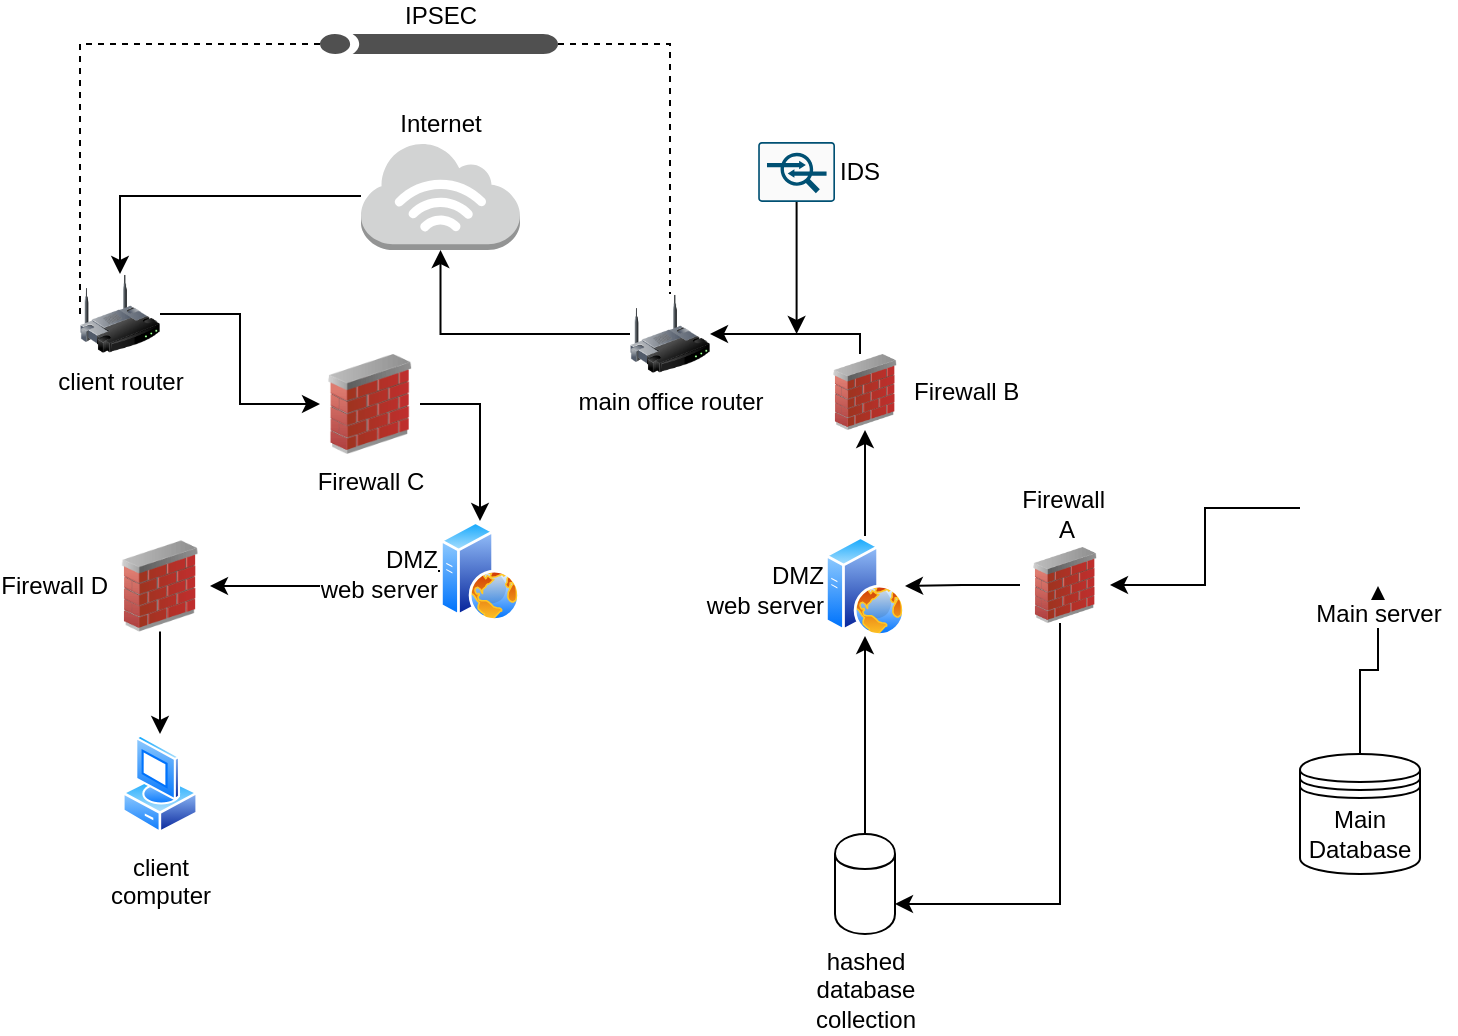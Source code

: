 <mxfile version="13.2.3" type="device"><diagram id="ZnDlUoKFqXpn-vaYtYUQ" name="Page-1"><mxGraphModel dx="2272" dy="751" grid="1" gridSize="10" guides="1" tooltips="1" connect="1" arrows="1" fold="1" page="1" pageScale="1" pageWidth="850" pageHeight="1100" math="0" shadow="0"><root><mxCell id="0"/><mxCell id="1" parent="0"/><mxCell id="E3sxaYDDyseFAgQ-YkL6-18" style="edgeStyle=orthogonalEdgeStyle;rounded=0;orthogonalLoop=1;jettySize=auto;html=1;" parent="1" source="E3sxaYDDyseFAgQ-YkL6-1" target="E3sxaYDDyseFAgQ-YkL6-3" edge="1"><mxGeometry relative="1" as="geometry"/></mxCell><mxCell id="E3sxaYDDyseFAgQ-YkL6-1" value="Main&lt;br&gt;Database" style="shape=datastore;whiteSpace=wrap;html=1;verticalAlign=middle;" parent="1" vertex="1"><mxGeometry x="-110" y="450" width="60" height="60" as="geometry"/></mxCell><mxCell id="E3sxaYDDyseFAgQ-YkL6-8" style="edgeStyle=orthogonalEdgeStyle;rounded=0;orthogonalLoop=1;jettySize=auto;html=1;" parent="1" source="q1_GbnfR9idNq1aAvDQ1-1" target="E3sxaYDDyseFAgQ-YkL6-7" edge="1"><mxGeometry relative="1" as="geometry"><Array as="points"><mxPoint x="-330" y="240"/></Array></mxGeometry></mxCell><mxCell id="E3sxaYDDyseFAgQ-YkL6-3" value="Main server" style="shape=image;html=1;verticalAlign=top;verticalLabelPosition=bottom;labelBackgroundColor=#ffffff;imageAspect=0;aspect=fixed;image=https://cdn2.iconfinder.com/data/icons/whcompare-isometric-web-hosting-servers/50/server-128.png" parent="1" vertex="1"><mxGeometry x="-110" y="288" width="78" height="78" as="geometry"/></mxCell><mxCell id="E3sxaYDDyseFAgQ-YkL6-16" style="edgeStyle=orthogonalEdgeStyle;rounded=0;orthogonalLoop=1;jettySize=auto;html=1;" parent="1" source="cTF22vVgcDHajbKTjo2b-4" target="E3sxaYDDyseFAgQ-YkL6-19" edge="1"><mxGeometry relative="1" as="geometry"><mxPoint x="-760" y="400" as="targetPoint"/></mxGeometry></mxCell><mxCell id="E3sxaYDDyseFAgQ-YkL6-15" style="edgeStyle=orthogonalEdgeStyle;rounded=0;orthogonalLoop=1;jettySize=auto;html=1;" parent="1" source="E3sxaYDDyseFAgQ-YkL6-6" target="E3sxaYDDyseFAgQ-YkL6-5" edge="1"><mxGeometry relative="1" as="geometry"/></mxCell><mxCell id="E3sxaYDDyseFAgQ-YkL6-6" value="Internet" style="outlineConnect=0;dashed=0;verticalLabelPosition=top;verticalAlign=bottom;align=center;html=1;shape=mxgraph.aws3.internet_3;fillColor=#D2D3D3;gradientColor=none;labelPosition=center;" parent="1" vertex="1"><mxGeometry x="-579.5" y="144" width="79.5" height="54" as="geometry"/></mxCell><mxCell id="E3sxaYDDyseFAgQ-YkL6-14" style="edgeStyle=orthogonalEdgeStyle;rounded=0;orthogonalLoop=1;jettySize=auto;html=1;" parent="1" source="E3sxaYDDyseFAgQ-YkL6-7" target="E3sxaYDDyseFAgQ-YkL6-6" edge="1"><mxGeometry relative="1" as="geometry"/></mxCell><mxCell id="E3sxaYDDyseFAgQ-YkL6-7" value="main office router" style="image;html=1;labelBackgroundColor=#ffffff;image=img/lib/clip_art/networking/Wireless_Router_128x128.png" parent="1" vertex="1"><mxGeometry x="-445" y="220" width="40" height="40" as="geometry"/></mxCell><mxCell id="E3sxaYDDyseFAgQ-YkL6-19" value="client &lt;br&gt;computer" style="aspect=fixed;perimeter=ellipsePerimeter;html=1;align=center;shadow=0;dashed=0;spacingTop=3;image;image=img/lib/active_directory/vista_client.svg;" parent="1" vertex="1"><mxGeometry x="-699" y="440" width="38" height="50" as="geometry"/></mxCell><mxCell id="q1_GbnfR9idNq1aAvDQ1-11" style="edgeStyle=orthogonalEdgeStyle;rounded=0;orthogonalLoop=1;jettySize=auto;html=1;entryX=1;entryY=0.7;entryDx=0;entryDy=0;" parent="1" source="cTF22vVgcDHajbKTjo2b-1" target="q1_GbnfR9idNq1aAvDQ1-7" edge="1"><mxGeometry relative="1" as="geometry"><mxPoint x="-227.5" y="420" as="targetPoint"/><Array as="points"><mxPoint x="-230" y="525"/></Array></mxGeometry></mxCell><mxCell id="q1_GbnfR9idNq1aAvDQ1-21" style="edgeStyle=orthogonalEdgeStyle;rounded=0;orthogonalLoop=1;jettySize=auto;html=1;" parent="1" source="cTF22vVgcDHajbKTjo2b-1" target="q1_GbnfR9idNq1aAvDQ1-4" edge="1"><mxGeometry relative="1" as="geometry"/></mxCell><mxCell id="cTF22vVgcDHajbKTjo2b-1" value="Firewall&amp;nbsp;&lt;br&gt;A" style="image;html=1;labelBackgroundColor=#ffffff;image=img/lib/clip_art/networking/Firewall_02_128x128.png;labelPosition=center;verticalLabelPosition=top;align=center;verticalAlign=bottom;" parent="1" vertex="1"><mxGeometry x="-250" y="346.5" width="45" height="38" as="geometry"/></mxCell><mxCell id="cTF22vVgcDHajbKTjo2b-4" value="Firewall D" style="image;html=1;labelBackgroundColor=#ffffff;image=img/lib/clip_art/networking/Firewall_02_128x128.png;labelPosition=left;verticalLabelPosition=middle;align=right;verticalAlign=middle;" parent="1" vertex="1"><mxGeometry x="-705" y="343.25" width="50" height="45.5" as="geometry"/></mxCell><mxCell id="q1_GbnfR9idNq1aAvDQ1-33" style="edgeStyle=orthogonalEdgeStyle;rounded=0;orthogonalLoop=1;jettySize=auto;html=1;" parent="1" source="cTF22vVgcDHajbKTjo2b-9" target="q1_GbnfR9idNq1aAvDQ1-25" edge="1"><mxGeometry relative="1" as="geometry"/></mxCell><mxCell id="cTF22vVgcDHajbKTjo2b-9" value="Firewall C" style="image;html=1;labelBackgroundColor=#ffffff;image=img/lib/clip_art/networking/Firewall_02_128x128.png" parent="1" vertex="1"><mxGeometry x="-600" y="250" width="50" height="50" as="geometry"/></mxCell><mxCell id="cTF22vVgcDHajbKTjo2b-10" style="edgeStyle=orthogonalEdgeStyle;rounded=0;orthogonalLoop=1;jettySize=auto;html=1;" parent="1" source="E3sxaYDDyseFAgQ-YkL6-5" target="cTF22vVgcDHajbKTjo2b-9" edge="1"><mxGeometry relative="1" as="geometry"><mxPoint x="-560" y="320" as="targetPoint"/><mxPoint x="-650" y="251.2" as="sourcePoint"/></mxGeometry></mxCell><mxCell id="q1_GbnfR9idNq1aAvDQ1-37" style="edgeStyle=orthogonalEdgeStyle;rounded=0;orthogonalLoop=1;jettySize=auto;html=1;exitX=0;exitY=0.5;exitDx=0;exitDy=0;dashed=1;endArrow=none;endFill=0;" parent="1" source="E3sxaYDDyseFAgQ-YkL6-5" target="q1_GbnfR9idNq1aAvDQ1-35" edge="1"><mxGeometry relative="1" as="geometry"><Array as="points"><mxPoint x="-720" y="95"/></Array></mxGeometry></mxCell><mxCell id="E3sxaYDDyseFAgQ-YkL6-5" value="client router" style="image;html=1;labelBackgroundColor=#ffffff;image=img/lib/clip_art/networking/Wireless_Router_128x128.png" parent="1" vertex="1"><mxGeometry x="-720" y="210" width="40" height="40" as="geometry"/></mxCell><mxCell id="q1_GbnfR9idNq1aAvDQ1-1" value="Firewall B" style="image;html=1;labelBackgroundColor=#ffffff;image=img/lib/clip_art/networking/Firewall_02_128x128.png;labelPosition=right;verticalLabelPosition=middle;align=left;verticalAlign=middle;" parent="1" vertex="1"><mxGeometry x="-350" y="250" width="45" height="38" as="geometry"/></mxCell><mxCell id="q1_GbnfR9idNq1aAvDQ1-2" style="edgeStyle=orthogonalEdgeStyle;rounded=0;orthogonalLoop=1;jettySize=auto;html=1;" parent="1" source="q1_GbnfR9idNq1aAvDQ1-4" target="q1_GbnfR9idNq1aAvDQ1-1" edge="1"><mxGeometry relative="1" as="geometry"><Array as="points"/><mxPoint x="-250" y="380" as="sourcePoint"/><mxPoint x="-405" y="230" as="targetPoint"/></mxGeometry></mxCell><mxCell id="q1_GbnfR9idNq1aAvDQ1-4" value="DMZ&lt;br&gt;web server" style="aspect=fixed;perimeter=ellipsePerimeter;html=1;align=right;shadow=0;dashed=0;spacingTop=3;image;image=img/lib/active_directory/web_server.svg;labelPosition=left;verticalLabelPosition=middle;verticalAlign=middle;" parent="1" vertex="1"><mxGeometry x="-347.5" y="341" width="40" height="50" as="geometry"/></mxCell><mxCell id="q1_GbnfR9idNq1aAvDQ1-18" style="edgeStyle=orthogonalEdgeStyle;rounded=0;orthogonalLoop=1;jettySize=auto;html=1;" parent="1" source="q1_GbnfR9idNq1aAvDQ1-7" target="q1_GbnfR9idNq1aAvDQ1-4" edge="1"><mxGeometry relative="1" as="geometry"/></mxCell><mxCell id="q1_GbnfR9idNq1aAvDQ1-7" value="hashed database collection" style="shape=cylinder;whiteSpace=wrap;html=1;boundedLbl=1;backgroundOutline=1;labelPosition=center;verticalLabelPosition=bottom;align=center;verticalAlign=top;" parent="1" vertex="1"><mxGeometry x="-342.5" y="490" width="30" height="50" as="geometry"/></mxCell><mxCell id="q1_GbnfR9idNq1aAvDQ1-13" style="edgeStyle=orthogonalEdgeStyle;rounded=0;orthogonalLoop=1;jettySize=auto;html=1;" parent="1" source="E3sxaYDDyseFAgQ-YkL6-3" target="cTF22vVgcDHajbKTjo2b-1" edge="1"><mxGeometry relative="1" as="geometry"><Array as="points"/><mxPoint x="-110" y="327" as="sourcePoint"/><mxPoint x="-149" y="285" as="targetPoint"/></mxGeometry></mxCell><mxCell id="q1_GbnfR9idNq1aAvDQ1-20" style="edgeStyle=orthogonalEdgeStyle;rounded=0;orthogonalLoop=1;jettySize=auto;html=1;" parent="1" source="q1_GbnfR9idNq1aAvDQ1-19" edge="1"><mxGeometry relative="1" as="geometry"><mxPoint x="-361.7" y="240" as="targetPoint"/></mxGeometry></mxCell><mxCell id="q1_GbnfR9idNq1aAvDQ1-19" value="IDS" style="points=[[0.015,0.015,0],[0.985,0.015,0],[0.985,0.985,0],[0.015,0.985,0],[0.25,0,0],[0.5,0,0],[0.75,0,0],[1,0.25,0],[1,0.5,0],[1,0.75,0],[0.75,1,0],[0.5,1,0],[0.25,1,0],[0,0.75,0],[0,0.5,0],[0,0.25,0]];verticalLabelPosition=middle;html=1;verticalAlign=middle;aspect=fixed;align=left;pointerEvents=1;shape=mxgraph.cisco19.rect;prIcon=ips_ids;fillColor=#FAFAFA;strokeColor=#005073;labelPosition=right;" parent="1" vertex="1"><mxGeometry x="-380.9" y="144" width="38.4" height="30" as="geometry"/></mxCell><mxCell id="q1_GbnfR9idNq1aAvDQ1-34" style="edgeStyle=orthogonalEdgeStyle;rounded=0;orthogonalLoop=1;jettySize=auto;html=1;entryX=1;entryY=0.5;entryDx=0;entryDy=0;" parent="1" source="q1_GbnfR9idNq1aAvDQ1-25" target="cTF22vVgcDHajbKTjo2b-4" edge="1"><mxGeometry relative="1" as="geometry"/></mxCell><mxCell id="q1_GbnfR9idNq1aAvDQ1-25" value="DMZ&lt;br&gt;web server" style="aspect=fixed;perimeter=ellipsePerimeter;html=1;align=right;shadow=0;dashed=0;spacingTop=3;image;image=img/lib/active_directory/web_server.svg;labelPosition=left;verticalLabelPosition=middle;verticalAlign=middle;" parent="1" vertex="1"><mxGeometry x="-540" y="333.5" width="40" height="50" as="geometry"/></mxCell><mxCell id="q1_GbnfR9idNq1aAvDQ1-38" style="edgeStyle=orthogonalEdgeStyle;rounded=0;orthogonalLoop=1;jettySize=auto;html=1;endArrow=none;endFill=0;dashed=1;" parent="1" source="q1_GbnfR9idNq1aAvDQ1-35" target="E3sxaYDDyseFAgQ-YkL6-7" edge="1"><mxGeometry relative="1" as="geometry"/></mxCell><mxCell id="q1_GbnfR9idNq1aAvDQ1-35" value="IPSEC" style="pointerEvents=1;shadow=0;dashed=0;html=1;strokeColor=none;fillColor=#505050;labelPosition=center;verticalLabelPosition=top;verticalAlign=bottom;outlineConnect=0;align=center;shape=mxgraph.office.servers.tunnel_straight;" parent="1" vertex="1"><mxGeometry x="-600" y="90" width="119" height="10" as="geometry"/></mxCell></root></mxGraphModel></diagram></mxfile>